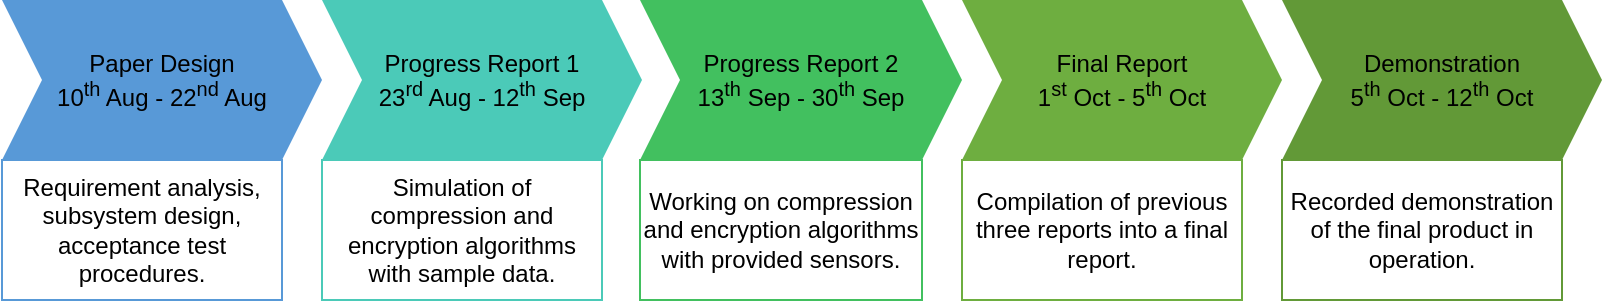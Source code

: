 <mxfile version="20.2.5"><diagram id="A3zeKjjUZNxttiRTFHHW" name="Page-1"><mxGraphModel dx="1426" dy="769" grid="1" gridSize="10" guides="1" tooltips="1" connect="1" arrows="1" fold="1" page="1" pageScale="1" pageWidth="827" pageHeight="1169" math="0" shadow="0"><root><mxCell id="0"/><mxCell id="1" parent="0"/><mxCell id="_23WwXPZa3a52HdpTwPc-1" value="&lt;div&gt;Paper Design&lt;/div&gt;&lt;div&gt;10&lt;sup&gt;th&lt;/sup&gt; Aug - 22&lt;sup&gt;nd&lt;/sup&gt; Aug&lt;br&gt;&lt;/div&gt;" style="shape=step;perimeter=stepPerimeter;whiteSpace=wrap;html=1;fixedSize=1;fillColor=#5899D7;strokeColor=none;" vertex="1" parent="1"><mxGeometry x="20" y="200" width="160" height="80" as="geometry"/></mxCell><mxCell id="_23WwXPZa3a52HdpTwPc-2" value="&lt;div&gt;Progress Report 1&lt;br&gt;&lt;/div&gt;&lt;div&gt;23&lt;sup&gt;rd&lt;/sup&gt; Aug - 12&lt;sup&gt;th&lt;/sup&gt; Sep&lt;br&gt;&lt;/div&gt;" style="shape=step;perimeter=stepPerimeter;whiteSpace=wrap;html=1;fixedSize=1;fillColor=#4BCAB8;strokeColor=none;" vertex="1" parent="1"><mxGeometry x="180" y="200" width="160" height="80" as="geometry"/></mxCell><mxCell id="_23WwXPZa3a52HdpTwPc-3" value="&lt;div&gt;Progress Report 2&lt;br&gt;&lt;/div&gt;&lt;div&gt;13&lt;sup&gt;th&lt;/sup&gt; Sep - 30&lt;sup&gt;th&lt;/sup&gt; Sep&lt;br&gt;&lt;/div&gt;" style="shape=step;perimeter=stepPerimeter;whiteSpace=wrap;html=1;fixedSize=1;strokeColor=none;fillColor=#42C05F;" vertex="1" parent="1"><mxGeometry x="339" y="200" width="161" height="80" as="geometry"/></mxCell><mxCell id="_23WwXPZa3a52HdpTwPc-4" value="&lt;div&gt;Final Report&lt;br&gt;&lt;/div&gt;&lt;div&gt;1&lt;sup&gt;st&lt;/sup&gt; Oct - 5&lt;sup&gt;th&lt;/sup&gt; Oct&lt;br&gt;&lt;/div&gt;" style="shape=step;perimeter=stepPerimeter;whiteSpace=wrap;html=1;fixedSize=1;strokeColor=none;fillColor=#6EAE40;" vertex="1" parent="1"><mxGeometry x="500" y="200" width="160" height="80" as="geometry"/></mxCell><mxCell id="_23WwXPZa3a52HdpTwPc-5" value="Requirement analysis, subsystem design, acceptance test procedures." style="rounded=0;whiteSpace=wrap;html=1;fillColor=none;strokeColor=#5899D7;" vertex="1" parent="1"><mxGeometry x="20" y="280" width="140" height="70" as="geometry"/></mxCell><mxCell id="_23WwXPZa3a52HdpTwPc-6" value="&lt;div&gt;Simulation of compression and encryption algorithms with sample data.&lt;br&gt;&lt;/div&gt;" style="rounded=0;whiteSpace=wrap;html=1;strokeColor=#4BCAB8;fillColor=none;" vertex="1" parent="1"><mxGeometry x="180" y="280" width="140" height="70" as="geometry"/></mxCell><mxCell id="_23WwXPZa3a52HdpTwPc-7" value="Working on compression and encryption algorithms with provided sensors." style="rounded=0;whiteSpace=wrap;html=1;strokeColor=#42C05F;fillColor=none;" vertex="1" parent="1"><mxGeometry x="339" y="280" width="141" height="70" as="geometry"/></mxCell><mxCell id="_23WwXPZa3a52HdpTwPc-8" value="Compilation of previous three reports into a final report." style="rounded=0;whiteSpace=wrap;html=1;strokeColor=#6EAE40;fillColor=none;" vertex="1" parent="1"><mxGeometry x="500" y="280" width="140" height="70" as="geometry"/></mxCell><mxCell id="_23WwXPZa3a52HdpTwPc-10" value="&lt;div&gt;Demonstration&lt;br&gt;&lt;/div&gt;&lt;div&gt;5&lt;sup&gt;th&lt;/sup&gt; Oct - 12&lt;sup&gt;th&lt;/sup&gt; Oct&lt;br&gt;&lt;/div&gt;" style="shape=step;perimeter=stepPerimeter;whiteSpace=wrap;html=1;fixedSize=1;strokeColor=none;fillColor=#629937;" vertex="1" parent="1"><mxGeometry x="660" y="200" width="160" height="80" as="geometry"/></mxCell><mxCell id="_23WwXPZa3a52HdpTwPc-11" value="Recorded demonstration of the final product in operation." style="rounded=0;whiteSpace=wrap;html=1;strokeColor=#629937;fillColor=none;" vertex="1" parent="1"><mxGeometry x="660" y="280" width="140" height="70" as="geometry"/></mxCell></root></mxGraphModel></diagram></mxfile>